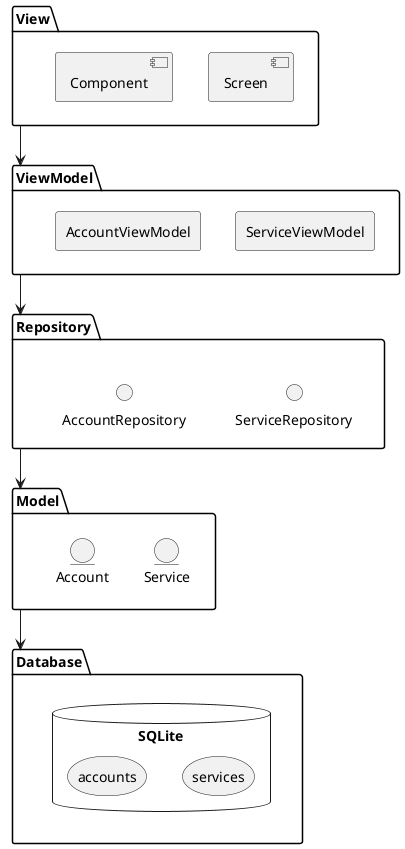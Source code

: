 @startuml

package View {
    component Screen
    component Component
}

package ViewModel {
    agent ServiceViewModel
    agent AccountViewModel
}

package Repository {
    interface ServiceRepository
    interface AccountRepository
}

package Model {
    entity Service
    entity Account
}

package Database {
    database SQLite {
        storage services
        storage accounts
    }
}

View --> ViewModel
ViewModel --> Repository
Repository --> Model
Model --> Database

@enduml